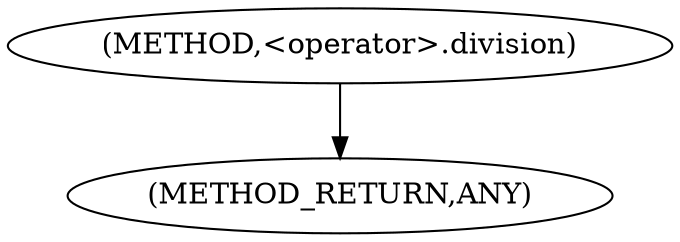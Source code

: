 digraph "&lt;operator&gt;.division" {  
"99933" [label = <(METHOD,&lt;operator&gt;.division)> ]
"99936" [label = <(METHOD_RETURN,ANY)> ]
  "99933" -> "99936" 
}
